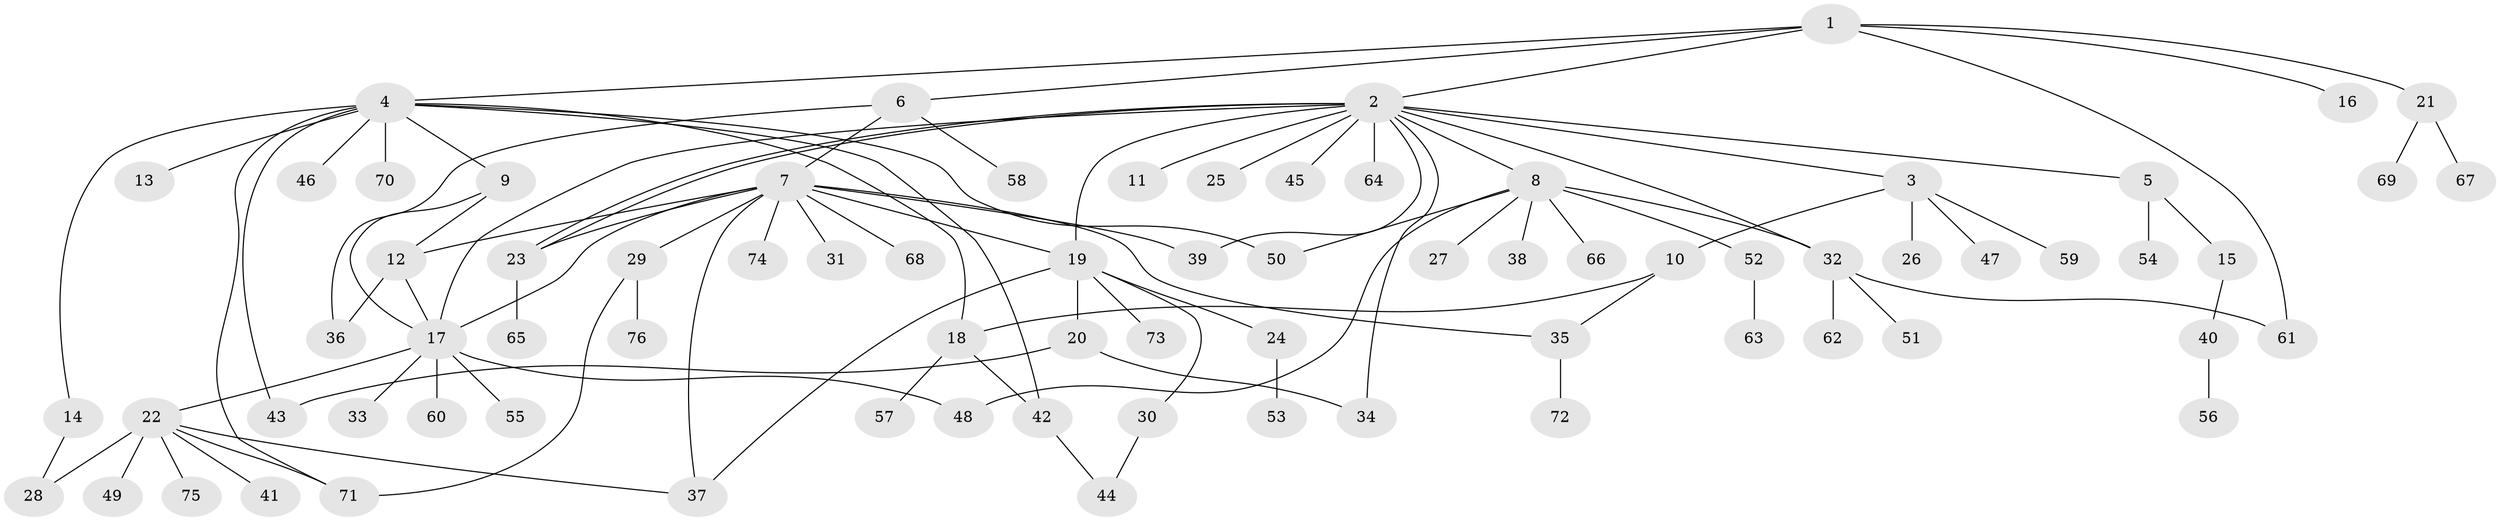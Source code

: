 // coarse degree distribution, {5: 0.09090909090909091, 11: 0.030303030303030304, 2: 0.2727272727272727, 6: 0.15151515151515152, 7: 0.030303030303030304, 3: 0.15151515151515152, 1: 0.24242424242424243, 4: 0.030303030303030304}
// Generated by graph-tools (version 1.1) at 2025/50/03/04/25 22:50:30]
// undirected, 76 vertices, 99 edges
graph export_dot {
  node [color=gray90,style=filled];
  1;
  2;
  3;
  4;
  5;
  6;
  7;
  8;
  9;
  10;
  11;
  12;
  13;
  14;
  15;
  16;
  17;
  18;
  19;
  20;
  21;
  22;
  23;
  24;
  25;
  26;
  27;
  28;
  29;
  30;
  31;
  32;
  33;
  34;
  35;
  36;
  37;
  38;
  39;
  40;
  41;
  42;
  43;
  44;
  45;
  46;
  47;
  48;
  49;
  50;
  51;
  52;
  53;
  54;
  55;
  56;
  57;
  58;
  59;
  60;
  61;
  62;
  63;
  64;
  65;
  66;
  67;
  68;
  69;
  70;
  71;
  72;
  73;
  74;
  75;
  76;
  1 -- 2;
  1 -- 4;
  1 -- 6;
  1 -- 16;
  1 -- 21;
  1 -- 61;
  2 -- 3;
  2 -- 5;
  2 -- 8;
  2 -- 11;
  2 -- 17;
  2 -- 19;
  2 -- 23;
  2 -- 23;
  2 -- 25;
  2 -- 32;
  2 -- 34;
  2 -- 39;
  2 -- 45;
  2 -- 64;
  3 -- 10;
  3 -- 26;
  3 -- 47;
  3 -- 59;
  4 -- 9;
  4 -- 13;
  4 -- 14;
  4 -- 18;
  4 -- 42;
  4 -- 43;
  4 -- 46;
  4 -- 50;
  4 -- 70;
  4 -- 71;
  5 -- 15;
  5 -- 54;
  6 -- 7;
  6 -- 36;
  6 -- 58;
  7 -- 12;
  7 -- 17;
  7 -- 19;
  7 -- 23;
  7 -- 29;
  7 -- 31;
  7 -- 35;
  7 -- 37;
  7 -- 39;
  7 -- 68;
  7 -- 74;
  8 -- 27;
  8 -- 32;
  8 -- 38;
  8 -- 48;
  8 -- 50;
  8 -- 52;
  8 -- 66;
  9 -- 12;
  9 -- 17;
  10 -- 18;
  10 -- 35;
  12 -- 17;
  12 -- 36;
  14 -- 28;
  15 -- 40;
  17 -- 22;
  17 -- 33;
  17 -- 48;
  17 -- 55;
  17 -- 60;
  18 -- 42;
  18 -- 57;
  19 -- 20;
  19 -- 24;
  19 -- 30;
  19 -- 37;
  19 -- 73;
  20 -- 34;
  20 -- 43;
  21 -- 67;
  21 -- 69;
  22 -- 28;
  22 -- 37;
  22 -- 41;
  22 -- 49;
  22 -- 71;
  22 -- 75;
  23 -- 65;
  24 -- 53;
  29 -- 71;
  29 -- 76;
  30 -- 44;
  32 -- 51;
  32 -- 61;
  32 -- 62;
  35 -- 72;
  40 -- 56;
  42 -- 44;
  52 -- 63;
}
